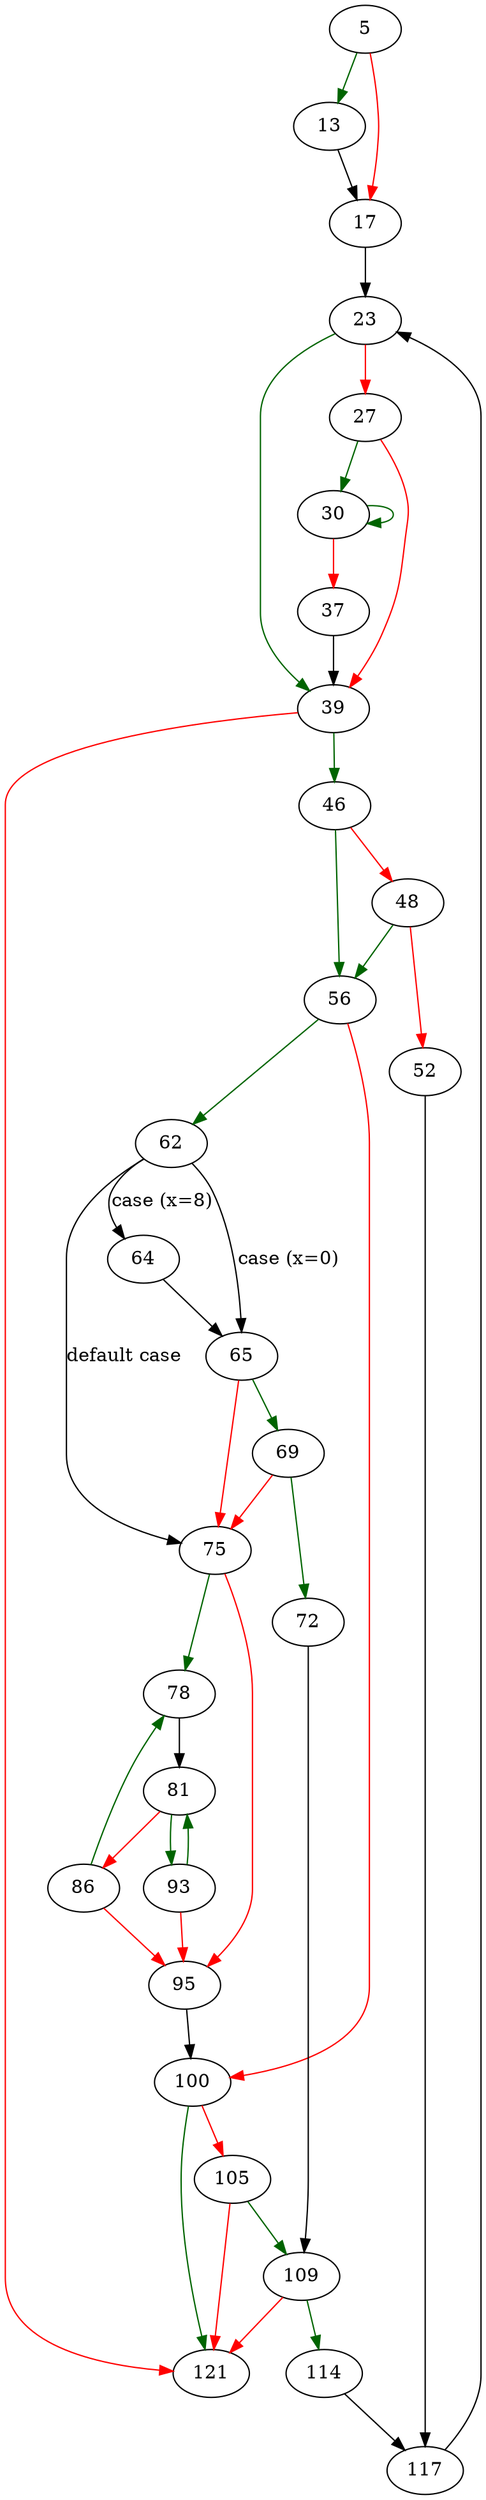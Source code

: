 strict digraph "base32_decode_ctx" {
	// Node definitions.
	5 [entry=true];
	13;
	17;
	23;
	39;
	27;
	30;
	37;
	46;
	121;
	56;
	48;
	52;
	117;
	62;
	100;
	64;
	65;
	75;
	69;
	72;
	109;
	78;
	95;
	81;
	93;
	86;
	105;
	114;

	// Edge definitions.
	5 -> 13 [
		color=darkgreen
		cond=true
	];
	5 -> 17 [
		color=red
		cond=false
	];
	13 -> 17;
	17 -> 23;
	23 -> 39 [
		color=darkgreen
		cond=true
	];
	23 -> 27 [
		color=red
		cond=false
	];
	39 -> 46 [
		color=darkgreen
		cond=true
	];
	39 -> 121 [
		color=red
		cond=false
	];
	27 -> 39 [
		color=red
		cond=false
	];
	27 -> 30 [
		color=darkgreen
		cond=true
	];
	30 -> 30 [
		color=darkgreen
		cond=true
	];
	30 -> 37 [
		color=red
		cond=false
	];
	37 -> 39;
	46 -> 56 [
		color=darkgreen
		cond=true
	];
	46 -> 48 [
		color=red
		cond=false
	];
	56 -> 62 [
		color=darkgreen
		cond=true
	];
	56 -> 100 [
		color=red
		cond=false
	];
	48 -> 56 [
		color=darkgreen
		cond=true
	];
	48 -> 52 [
		color=red
		cond=false
	];
	52 -> 117;
	117 -> 23;
	62 -> 64 [
		cond="case (x=8)"
		label="case (x=8)"
	];
	62 -> 65 [
		cond="case (x=0)"
		label="case (x=0)"
	];
	62 -> 75 [
		cond="default case"
		label="default case"
	];
	100 -> 121 [
		color=darkgreen
		cond=true
	];
	100 -> 105 [
		color=red
		cond=false
	];
	64 -> 65;
	65 -> 75 [
		color=red
		cond=false
	];
	65 -> 69 [
		color=darkgreen
		cond=true
	];
	75 -> 78 [
		color=darkgreen
		cond=true
	];
	75 -> 95 [
		color=red
		cond=false
	];
	69 -> 75 [
		color=red
		cond=false
	];
	69 -> 72 [
		color=darkgreen
		cond=true
	];
	72 -> 109;
	109 -> 121 [
		color=red
		cond=false
	];
	109 -> 114 [
		color=darkgreen
		cond=true
	];
	78 -> 81;
	95 -> 100;
	81 -> 93 [
		color=darkgreen
		cond=true
	];
	81 -> 86 [
		color=red
		cond=false
	];
	93 -> 95 [
		color=red
		cond=false
	];
	93 -> 81 [
		color=darkgreen
		cond=true
	];
	86 -> 78 [
		color=darkgreen
		cond=true
	];
	86 -> 95 [
		color=red
		cond=false
	];
	105 -> 121 [
		color=red
		cond=false
	];
	105 -> 109 [
		color=darkgreen
		cond=true
	];
	114 -> 117;
}